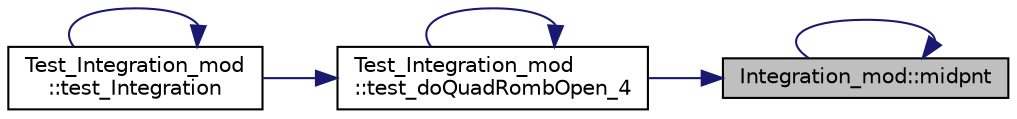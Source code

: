digraph "Integration_mod::midpnt"
{
 // LATEX_PDF_SIZE
  edge [fontname="Helvetica",fontsize="10",labelfontname="Helvetica",labelfontsize="10"];
  node [fontname="Helvetica",fontsize="10",shape=record];
  rankdir="RL";
  Node1 [label="Integration_mod::midpnt",height=0.2,width=0.4,color="black", fillcolor="grey75", style="filled", fontcolor="black",tooltip="This routine computes the nth stage of refinement of an extended midpoint rule. When called with n = ..."];
  Node1 -> Node1 [dir="back",color="midnightblue",fontsize="10",style="solid",fontname="Helvetica"];
  Node1 -> Node2 [dir="back",color="midnightblue",fontsize="10",style="solid",fontname="Helvetica"];
  Node2 [label="Test_Integration_mod\l::test_doQuadRombOpen_4",height=0.2,width=0.4,color="black", fillcolor="white", style="filled",URL="$namespaceTest__Integration__mod.html#aa22865e7a571c16572abea54dbe208ac",tooltip=" "];
  Node2 -> Node2 [dir="back",color="midnightblue",fontsize="10",style="solid",fontname="Helvetica"];
  Node2 -> Node3 [dir="back",color="midnightblue",fontsize="10",style="solid",fontname="Helvetica"];
  Node3 [label="Test_Integration_mod\l::test_Integration",height=0.2,width=0.4,color="black", fillcolor="white", style="filled",URL="$namespaceTest__Integration__mod.html#a8e33a4c60233939485aa1c567b01c14d",tooltip=" "];
  Node3 -> Node3 [dir="back",color="midnightblue",fontsize="10",style="solid",fontname="Helvetica"];
}
